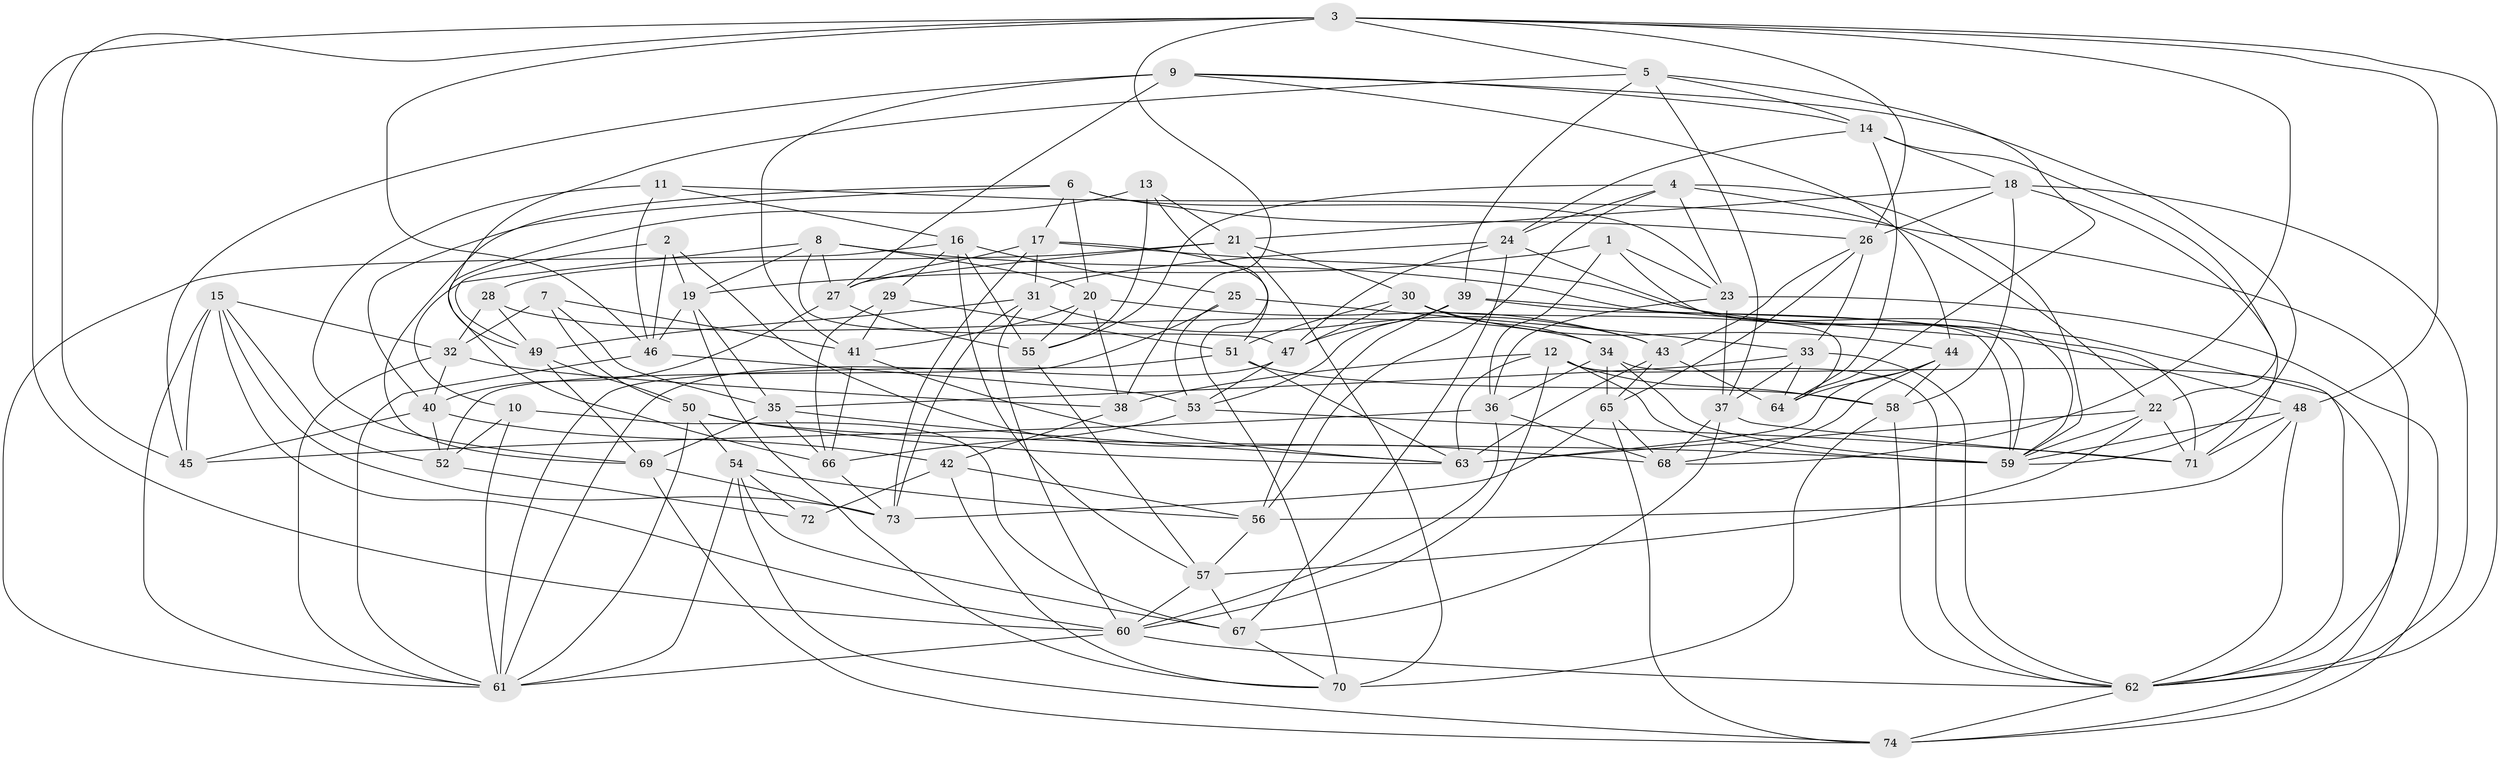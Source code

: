 // original degree distribution, {4: 1.0}
// Generated by graph-tools (version 1.1) at 2025/26/03/09/25 03:26:53]
// undirected, 74 vertices, 219 edges
graph export_dot {
graph [start="1"]
  node [color=gray90,style=filled];
  1;
  2;
  3;
  4;
  5;
  6;
  7;
  8;
  9;
  10;
  11;
  12;
  13;
  14;
  15;
  16;
  17;
  18;
  19;
  20;
  21;
  22;
  23;
  24;
  25;
  26;
  27;
  28;
  29;
  30;
  31;
  32;
  33;
  34;
  35;
  36;
  37;
  38;
  39;
  40;
  41;
  42;
  43;
  44;
  45;
  46;
  47;
  48;
  49;
  50;
  51;
  52;
  53;
  54;
  55;
  56;
  57;
  58;
  59;
  60;
  61;
  62;
  63;
  64;
  65;
  66;
  67;
  68;
  69;
  70;
  71;
  72;
  73;
  74;
  1 -- 19 [weight=1.0];
  1 -- 23 [weight=1.0];
  1 -- 36 [weight=1.0];
  1 -- 59 [weight=1.0];
  2 -- 19 [weight=1.0];
  2 -- 46 [weight=1.0];
  2 -- 49 [weight=1.0];
  2 -- 68 [weight=1.0];
  3 -- 5 [weight=1.0];
  3 -- 26 [weight=1.0];
  3 -- 38 [weight=1.0];
  3 -- 45 [weight=2.0];
  3 -- 46 [weight=1.0];
  3 -- 48 [weight=1.0];
  3 -- 60 [weight=1.0];
  3 -- 62 [weight=1.0];
  3 -- 68 [weight=1.0];
  4 -- 22 [weight=1.0];
  4 -- 23 [weight=1.0];
  4 -- 24 [weight=1.0];
  4 -- 55 [weight=1.0];
  4 -- 56 [weight=1.0];
  4 -- 59 [weight=1.0];
  5 -- 14 [weight=1.0];
  5 -- 37 [weight=1.0];
  5 -- 39 [weight=1.0];
  5 -- 49 [weight=1.0];
  5 -- 64 [weight=1.0];
  6 -- 17 [weight=1.0];
  6 -- 20 [weight=1.0];
  6 -- 23 [weight=1.0];
  6 -- 26 [weight=1.0];
  6 -- 40 [weight=1.0];
  6 -- 69 [weight=1.0];
  7 -- 32 [weight=1.0];
  7 -- 35 [weight=1.0];
  7 -- 41 [weight=1.0];
  7 -- 50 [weight=1.0];
  8 -- 10 [weight=1.0];
  8 -- 19 [weight=1.0];
  8 -- 20 [weight=1.0];
  8 -- 27 [weight=1.0];
  8 -- 47 [weight=1.0];
  8 -- 59 [weight=1.0];
  9 -- 14 [weight=1.0];
  9 -- 27 [weight=1.0];
  9 -- 41 [weight=1.0];
  9 -- 44 [weight=1.0];
  9 -- 45 [weight=1.0];
  9 -- 59 [weight=1.0];
  10 -- 52 [weight=1.0];
  10 -- 61 [weight=1.0];
  10 -- 67 [weight=1.0];
  11 -- 16 [weight=1.0];
  11 -- 46 [weight=1.0];
  11 -- 62 [weight=1.0];
  11 -- 69 [weight=1.0];
  12 -- 38 [weight=1.0];
  12 -- 58 [weight=1.0];
  12 -- 59 [weight=1.0];
  12 -- 60 [weight=1.0];
  12 -- 62 [weight=1.0];
  12 -- 63 [weight=1.0];
  13 -- 21 [weight=1.0];
  13 -- 55 [weight=1.0];
  13 -- 66 [weight=1.0];
  13 -- 70 [weight=1.0];
  14 -- 18 [weight=1.0];
  14 -- 22 [weight=1.0];
  14 -- 24 [weight=1.0];
  14 -- 64 [weight=1.0];
  15 -- 32 [weight=1.0];
  15 -- 45 [weight=1.0];
  15 -- 52 [weight=1.0];
  15 -- 60 [weight=1.0];
  15 -- 61 [weight=1.0];
  15 -- 73 [weight=1.0];
  16 -- 25 [weight=1.0];
  16 -- 29 [weight=1.0];
  16 -- 55 [weight=1.0];
  16 -- 57 [weight=1.0];
  16 -- 61 [weight=1.0];
  17 -- 27 [weight=1.0];
  17 -- 31 [weight=1.0];
  17 -- 51 [weight=1.0];
  17 -- 62 [weight=1.0];
  17 -- 73 [weight=1.0];
  18 -- 21 [weight=1.0];
  18 -- 26 [weight=1.0];
  18 -- 58 [weight=1.0];
  18 -- 62 [weight=1.0];
  18 -- 71 [weight=1.0];
  19 -- 35 [weight=1.0];
  19 -- 46 [weight=1.0];
  19 -- 70 [weight=1.0];
  20 -- 38 [weight=1.0];
  20 -- 41 [weight=1.0];
  20 -- 43 [weight=1.0];
  20 -- 55 [weight=1.0];
  21 -- 27 [weight=1.0];
  21 -- 28 [weight=1.0];
  21 -- 30 [weight=1.0];
  21 -- 70 [weight=1.0];
  22 -- 57 [weight=1.0];
  22 -- 59 [weight=1.0];
  22 -- 63 [weight=1.0];
  22 -- 71 [weight=1.0];
  23 -- 36 [weight=1.0];
  23 -- 37 [weight=1.0];
  23 -- 74 [weight=1.0];
  24 -- 31 [weight=1.0];
  24 -- 47 [weight=1.0];
  24 -- 67 [weight=1.0];
  24 -- 71 [weight=1.0];
  25 -- 33 [weight=1.0];
  25 -- 52 [weight=1.0];
  25 -- 53 [weight=1.0];
  26 -- 33 [weight=1.0];
  26 -- 43 [weight=1.0];
  26 -- 65 [weight=1.0];
  27 -- 40 [weight=1.0];
  27 -- 55 [weight=1.0];
  28 -- 32 [weight=1.0];
  28 -- 34 [weight=1.0];
  28 -- 49 [weight=1.0];
  29 -- 41 [weight=1.0];
  29 -- 51 [weight=1.0];
  29 -- 66 [weight=1.0];
  30 -- 34 [weight=1.0];
  30 -- 44 [weight=1.0];
  30 -- 47 [weight=1.0];
  30 -- 51 [weight=1.0];
  30 -- 64 [weight=1.0];
  31 -- 43 [weight=1.0];
  31 -- 49 [weight=1.0];
  31 -- 60 [weight=1.0];
  31 -- 73 [weight=1.0];
  32 -- 38 [weight=1.0];
  32 -- 40 [weight=1.0];
  32 -- 61 [weight=1.0];
  33 -- 35 [weight=1.0];
  33 -- 37 [weight=1.0];
  33 -- 62 [weight=1.0];
  33 -- 64 [weight=1.0];
  34 -- 36 [weight=1.0];
  34 -- 59 [weight=1.0];
  34 -- 65 [weight=1.0];
  34 -- 74 [weight=1.0];
  35 -- 63 [weight=1.0];
  35 -- 66 [weight=1.0];
  35 -- 69 [weight=1.0];
  36 -- 45 [weight=1.0];
  36 -- 60 [weight=1.0];
  36 -- 68 [weight=1.0];
  37 -- 67 [weight=1.0];
  37 -- 68 [weight=1.0];
  37 -- 71 [weight=1.0];
  38 -- 42 [weight=2.0];
  39 -- 47 [weight=1.0];
  39 -- 48 [weight=1.0];
  39 -- 53 [weight=1.0];
  39 -- 56 [weight=1.0];
  39 -- 59 [weight=1.0];
  40 -- 42 [weight=1.0];
  40 -- 45 [weight=1.0];
  40 -- 52 [weight=1.0];
  41 -- 63 [weight=1.0];
  41 -- 66 [weight=1.0];
  42 -- 56 [weight=1.0];
  42 -- 70 [weight=1.0];
  42 -- 72 [weight=1.0];
  43 -- 63 [weight=1.0];
  43 -- 64 [weight=1.0];
  43 -- 65 [weight=1.0];
  44 -- 58 [weight=1.0];
  44 -- 63 [weight=1.0];
  44 -- 64 [weight=1.0];
  44 -- 68 [weight=1.0];
  46 -- 53 [weight=1.0];
  46 -- 61 [weight=1.0];
  47 -- 53 [weight=1.0];
  47 -- 61 [weight=1.0];
  48 -- 56 [weight=1.0];
  48 -- 59 [weight=1.0];
  48 -- 62 [weight=1.0];
  48 -- 71 [weight=1.0];
  49 -- 50 [weight=1.0];
  49 -- 69 [weight=1.0];
  50 -- 54 [weight=1.0];
  50 -- 59 [weight=1.0];
  50 -- 61 [weight=1.0];
  50 -- 63 [weight=1.0];
  51 -- 58 [weight=1.0];
  51 -- 61 [weight=1.0];
  51 -- 63 [weight=1.0];
  52 -- 72 [weight=2.0];
  53 -- 66 [weight=1.0];
  53 -- 71 [weight=1.0];
  54 -- 56 [weight=1.0];
  54 -- 61 [weight=1.0];
  54 -- 67 [weight=1.0];
  54 -- 72 [weight=1.0];
  54 -- 74 [weight=1.0];
  55 -- 57 [weight=1.0];
  56 -- 57 [weight=1.0];
  57 -- 60 [weight=1.0];
  57 -- 67 [weight=1.0];
  58 -- 62 [weight=1.0];
  58 -- 70 [weight=1.0];
  60 -- 61 [weight=1.0];
  60 -- 62 [weight=1.0];
  62 -- 74 [weight=1.0];
  65 -- 68 [weight=1.0];
  65 -- 73 [weight=1.0];
  65 -- 74 [weight=1.0];
  66 -- 73 [weight=1.0];
  67 -- 70 [weight=1.0];
  69 -- 73 [weight=1.0];
  69 -- 74 [weight=1.0];
}
